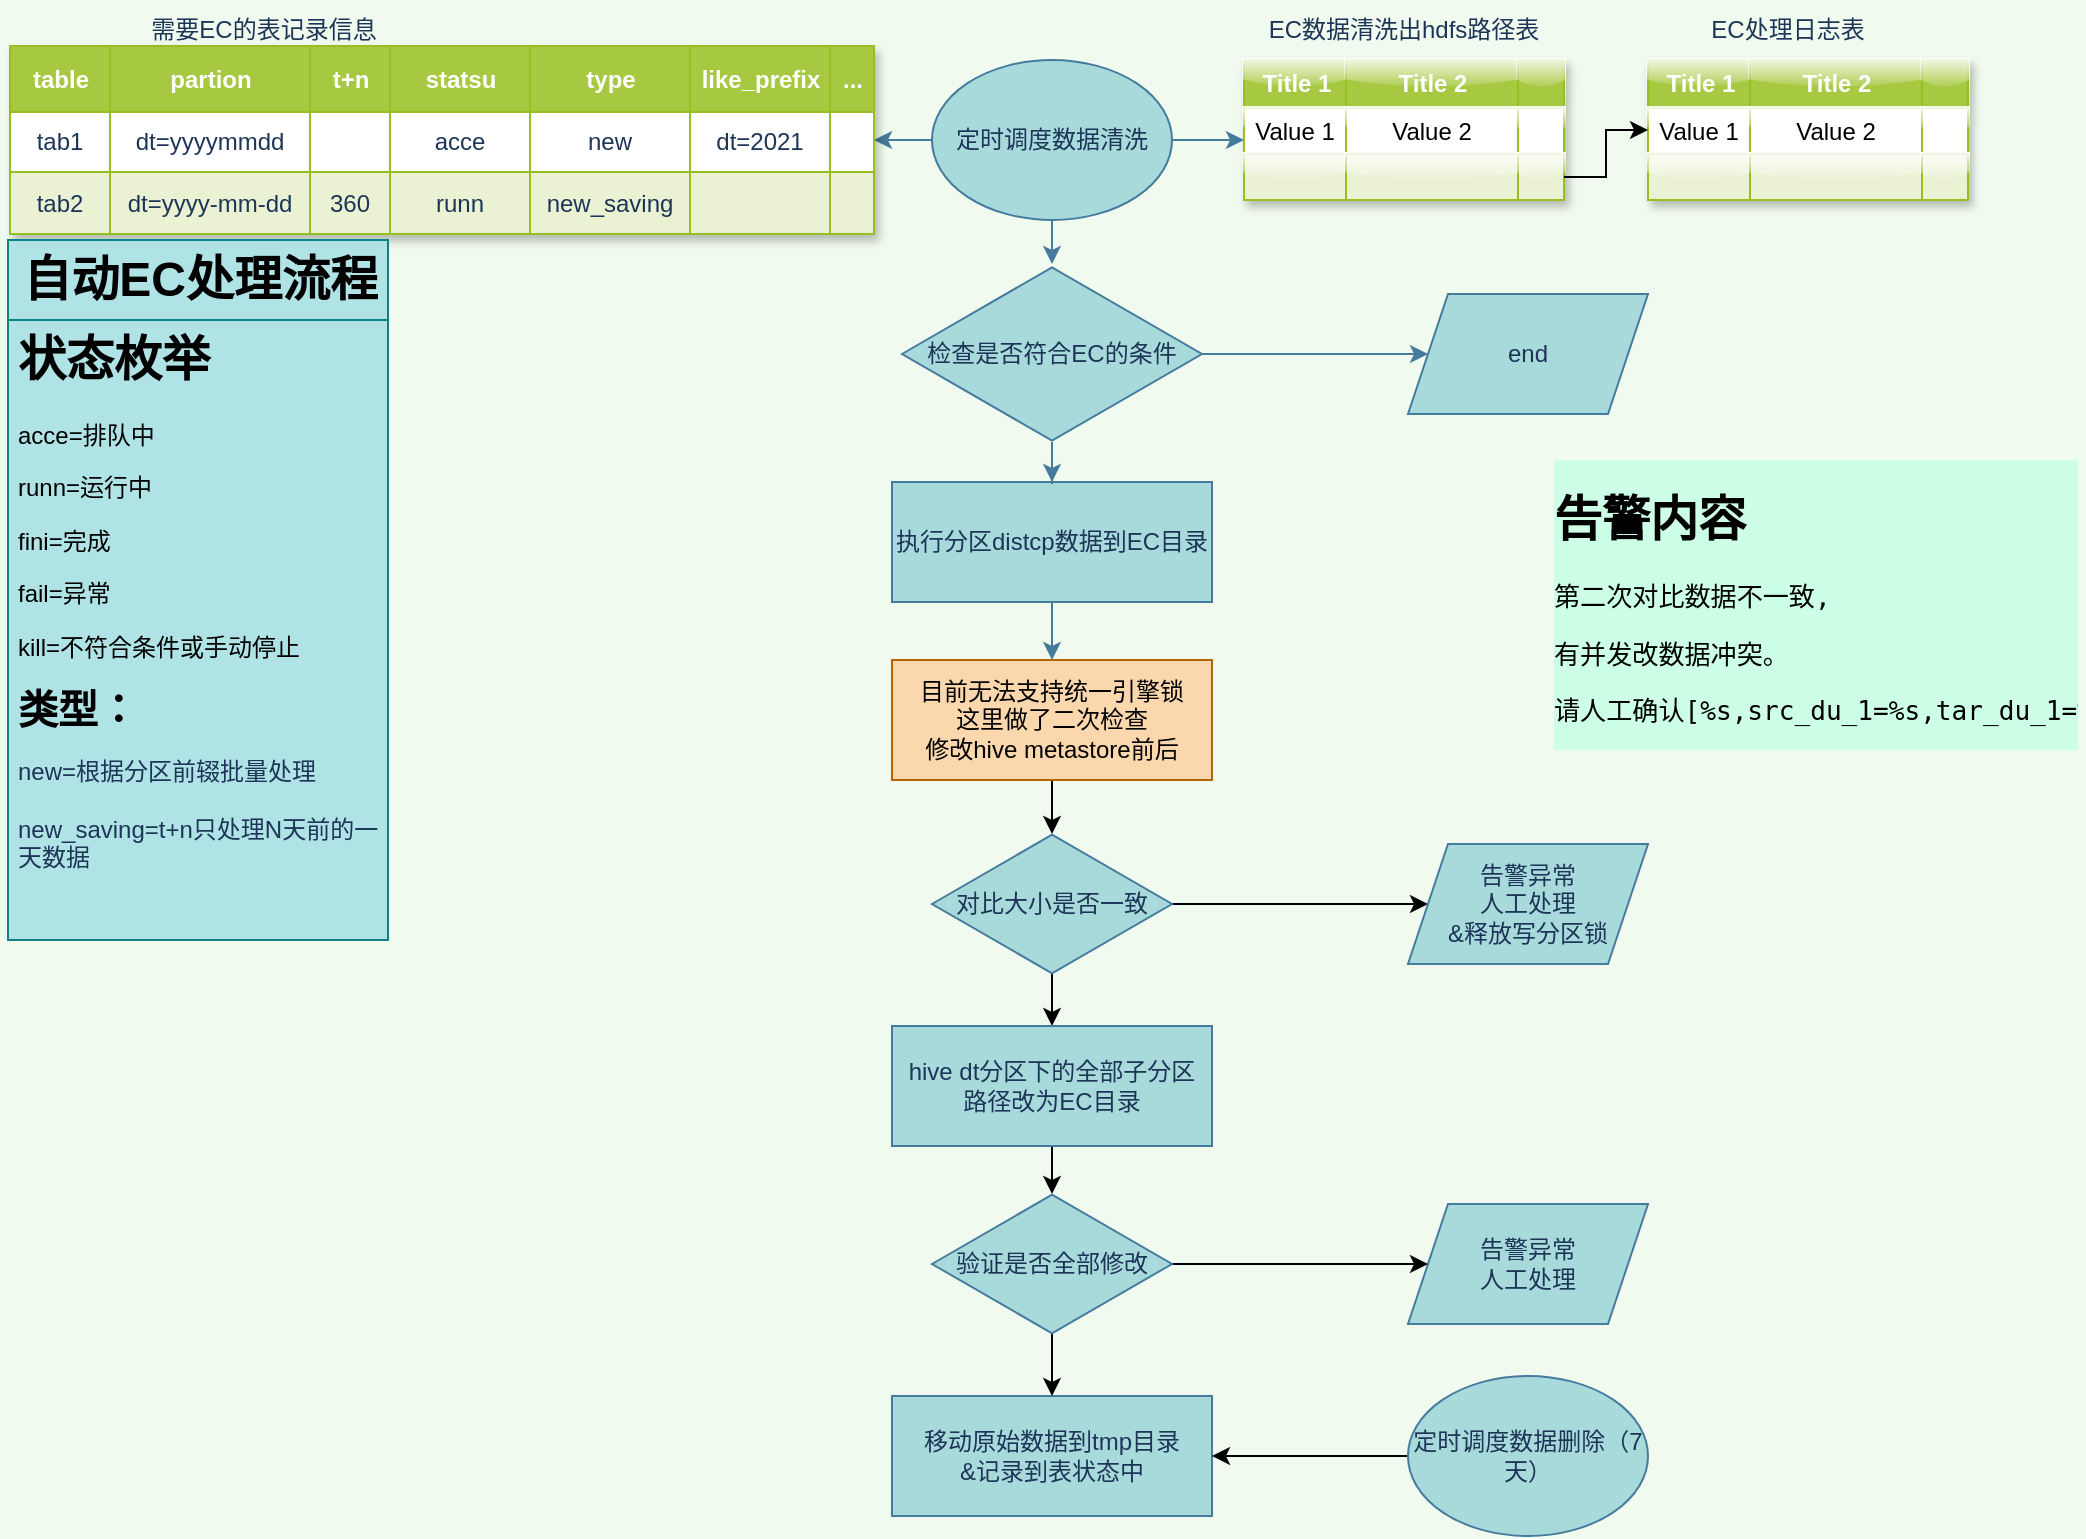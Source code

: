 <mxfile version="21.2.9" type="github">
  <diagram id="D24IE1dByPuJugEgtjd4" name="第 1 页">
    <mxGraphModel dx="2713" dy="798" grid="1" gridSize="10" guides="1" tooltips="1" connect="1" arrows="1" fold="1" page="1" pageScale="1" pageWidth="827" pageHeight="1169" background="#F1FAEE" math="0" shadow="0">
      <root>
        <mxCell id="0" />
        <mxCell id="1" parent="0" />
        <mxCell id="zYSROLiiu2QMpu62QoC--96" value="" style="edgeStyle=orthogonalEdgeStyle;rounded=0;orthogonalLoop=1;jettySize=auto;html=1;strokeColor=#457B9D;fontFamily=Helvetica;fontSize=20;fontColor=#1D3557;fillColor=#A8DADC;" parent="1" source="zYSROLiiu2QMpu62QoC--2" target="zYSROLiiu2QMpu62QoC--17" edge="1">
          <mxGeometry relative="1" as="geometry" />
        </mxCell>
        <mxCell id="zYSROLiiu2QMpu62QoC--100" value="" style="edgeStyle=orthogonalEdgeStyle;rounded=0;orthogonalLoop=1;jettySize=auto;html=1;strokeColor=#457B9D;fontFamily=Helvetica;fontSize=20;fontColor=#1D3557;fillColor=#A8DADC;" parent="1" source="zYSROLiiu2QMpu62QoC--2" target="zYSROLiiu2QMpu62QoC--30" edge="1">
          <mxGeometry relative="1" as="geometry" />
        </mxCell>
        <mxCell id="zYSROLiiu2QMpu62QoC--101" value="" style="edgeStyle=orthogonalEdgeStyle;rounded=0;orthogonalLoop=1;jettySize=auto;html=1;strokeColor=#457B9D;fontFamily=Helvetica;fontSize=20;fontColor=#1D3557;fillColor=#A8DADC;" parent="1" source="zYSROLiiu2QMpu62QoC--2" edge="1">
          <mxGeometry relative="1" as="geometry">
            <mxPoint x="400" y="120" as="targetPoint" />
          </mxGeometry>
        </mxCell>
        <mxCell id="zYSROLiiu2QMpu62QoC--2" value="定时调度数据清洗" style="ellipse;whiteSpace=wrap;html=1;fillColor=#A8DADC;strokeColor=#457B9D;fontColor=#1D3557;align=center;" parent="1" vertex="1">
          <mxGeometry x="244" y="80" width="120" height="80" as="geometry" />
        </mxCell>
        <mxCell id="zYSROLiiu2QMpu62QoC--98" value="" style="edgeStyle=orthogonalEdgeStyle;rounded=0;orthogonalLoop=1;jettySize=auto;html=1;strokeColor=#457B9D;fontFamily=Helvetica;fontSize=20;fontColor=#1D3557;fillColor=#A8DADC;" parent="1" source="zYSROLiiu2QMpu62QoC--3" target="zYSROLiiu2QMpu62QoC--77" edge="1">
          <mxGeometry relative="1" as="geometry" />
        </mxCell>
        <mxCell id="zYSROLiiu2QMpu62QoC--3" value="执行分区distcp数据到EC目录" style="rounded=0;whiteSpace=wrap;html=1;fillColor=#A8DADC;strokeColor=#457B9D;fontColor=#1D3557;align=center;" parent="1" vertex="1">
          <mxGeometry x="224" y="291" width="160" height="60" as="geometry" />
        </mxCell>
        <mxCell id="zYSROLiiu2QMpu62QoC--97" value="" style="edgeStyle=orthogonalEdgeStyle;rounded=0;orthogonalLoop=1;jettySize=auto;html=1;strokeColor=#457B9D;fontFamily=Helvetica;fontSize=20;fontColor=#1D3557;fillColor=#A8DADC;" parent="1" source="zYSROLiiu2QMpu62QoC--17" target="zYSROLiiu2QMpu62QoC--3" edge="1">
          <mxGeometry relative="1" as="geometry" />
        </mxCell>
        <mxCell id="zYSROLiiu2QMpu62QoC--102" value="" style="edgeStyle=orthogonalEdgeStyle;rounded=0;orthogonalLoop=1;jettySize=auto;html=1;strokeColor=#457B9D;fontFamily=Helvetica;fontSize=20;fontColor=#1D3557;fillColor=#A8DADC;" parent="1" source="zYSROLiiu2QMpu62QoC--17" target="zYSROLiiu2QMpu62QoC--18" edge="1">
          <mxGeometry relative="1" as="geometry" />
        </mxCell>
        <mxCell id="zYSROLiiu2QMpu62QoC--17" value="检查是否符合EC的条件" style="html=1;whiteSpace=wrap;aspect=fixed;shape=isoRectangle;fillColor=#A8DADC;strokeColor=#457B9D;fontColor=#1D3557;align=center;" parent="1" vertex="1">
          <mxGeometry x="229" y="182" width="150" height="90" as="geometry" />
        </mxCell>
        <mxCell id="zYSROLiiu2QMpu62QoC--18" value="end" style="shape=parallelogram;perimeter=parallelogramPerimeter;whiteSpace=wrap;html=1;fixedSize=1;fillColor=#A8DADC;strokeColor=#457B9D;fontColor=#1D3557;" parent="1" vertex="1">
          <mxGeometry x="482" y="197" width="120" height="60" as="geometry" />
        </mxCell>
        <mxCell id="z9wKqDXIvhPrylj7K6A5-2" value="" style="edgeStyle=orthogonalEdgeStyle;rounded=0;orthogonalLoop=1;jettySize=auto;html=1;" parent="1" source="zYSROLiiu2QMpu62QoC--19" target="zYSROLiiu2QMpu62QoC--20" edge="1">
          <mxGeometry relative="1" as="geometry" />
        </mxCell>
        <mxCell id="z9wKqDXIvhPrylj7K6A5-5" value="" style="edgeStyle=orthogonalEdgeStyle;rounded=0;orthogonalLoop=1;jettySize=auto;html=1;" parent="1" source="zYSROLiiu2QMpu62QoC--19" target="zYSROLiiu2QMpu62QoC--21" edge="1">
          <mxGeometry relative="1" as="geometry" />
        </mxCell>
        <mxCell id="zYSROLiiu2QMpu62QoC--19" value="对比大小是否一致" style="html=1;whiteSpace=wrap;aspect=fixed;shape=isoRectangle;fillColor=#A8DADC;strokeColor=#457B9D;fontColor=#1D3557;align=center;" parent="1" vertex="1">
          <mxGeometry x="244" y="467" width="120" height="70" as="geometry" />
        </mxCell>
        <mxCell id="z9wKqDXIvhPrylj7K6A5-3" value="" style="edgeStyle=orthogonalEdgeStyle;rounded=0;orthogonalLoop=1;jettySize=auto;html=1;" parent="1" source="zYSROLiiu2QMpu62QoC--20" target="zYSROLiiu2QMpu62QoC--105" edge="1">
          <mxGeometry relative="1" as="geometry" />
        </mxCell>
        <mxCell id="zYSROLiiu2QMpu62QoC--20" value="hive dt分区下的全部子分区&lt;br&gt;路径改为EC目录" style="rounded=0;whiteSpace=wrap;html=1;fillColor=#A8DADC;strokeColor=#457B9D;fontColor=#1D3557;align=center;" parent="1" vertex="1">
          <mxGeometry x="224" y="563" width="160" height="60" as="geometry" />
        </mxCell>
        <mxCell id="zYSROLiiu2QMpu62QoC--21" value="告警异常&lt;br&gt;人工处理&lt;br&gt;&amp;amp;释放写分区锁" style="shape=parallelogram;perimeter=parallelogramPerimeter;whiteSpace=wrap;html=1;fixedSize=1;fillColor=#A8DADC;strokeColor=#457B9D;fontColor=#1D3557;" parent="1" vertex="1">
          <mxGeometry x="482" y="472" width="120" height="60" as="geometry" />
        </mxCell>
        <mxCell id="zYSROLiiu2QMpu62QoC--23" value="告警异常&lt;br&gt;人工处理&lt;br&gt;" style="shape=parallelogram;perimeter=parallelogramPerimeter;whiteSpace=wrap;html=1;fixedSize=1;fillColor=#A8DADC;strokeColor=#457B9D;fontColor=#1D3557;" parent="1" vertex="1">
          <mxGeometry x="482" y="652" width="120" height="60" as="geometry" />
        </mxCell>
        <mxCell id="zYSROLiiu2QMpu62QoC--25" value="移动原始数据到tmp目录&lt;br&gt;&amp;amp;记录到表状态中&lt;br&gt;" style="rounded=0;whiteSpace=wrap;html=1;fillColor=#A8DADC;strokeColor=#457B9D;fontColor=#1D3557;align=center;" parent="1" vertex="1">
          <mxGeometry x="224" y="748" width="160" height="60" as="geometry" />
        </mxCell>
        <mxCell id="eP9flglUvXRHRkaig12q-4" value="" style="edgeStyle=orthogonalEdgeStyle;rounded=0;orthogonalLoop=1;jettySize=auto;html=1;fontFamily=Helvetica;fontSize=12;fontColor=default;" edge="1" parent="1" source="zYSROLiiu2QMpu62QoC--26" target="zYSROLiiu2QMpu62QoC--25">
          <mxGeometry relative="1" as="geometry" />
        </mxCell>
        <mxCell id="zYSROLiiu2QMpu62QoC--26" value="定时调度数据删除（7天）" style="ellipse;whiteSpace=wrap;html=1;fillColor=#A8DADC;strokeColor=#457B9D;fontColor=#1D3557;" parent="1" vertex="1">
          <mxGeometry x="482" y="738" width="120" height="80" as="geometry" />
        </mxCell>
        <mxCell id="zYSROLiiu2QMpu62QoC--30" value="Assets" style="childLayout=tableLayout;recursiveResize=0;strokeColor=#98bf21;fillColor=#A7C942;shadow=1;fontColor=#1D3557;" parent="1" vertex="1">
          <mxGeometry x="-217" y="73" width="432" height="94" as="geometry" />
        </mxCell>
        <mxCell id="zYSROLiiu2QMpu62QoC--31" style="shape=tableRow;horizontal=0;startSize=0;swimlaneHead=0;swimlaneBody=0;top=0;left=0;bottom=0;right=0;dropTarget=0;collapsible=0;recursiveResize=0;expand=0;fontStyle=0;strokeColor=inherit;fillColor=#ffffff;fontColor=#1D3557;" parent="zYSROLiiu2QMpu62QoC--30" vertex="1">
          <mxGeometry width="432" height="33" as="geometry" />
        </mxCell>
        <mxCell id="zYSROLiiu2QMpu62QoC--32" value="table" style="connectable=0;recursiveResize=0;strokeColor=inherit;fillColor=#A7C942;align=center;fontStyle=1;fontColor=#FFFFFF;html=1;" parent="zYSROLiiu2QMpu62QoC--31" vertex="1">
          <mxGeometry width="50" height="33" as="geometry">
            <mxRectangle width="50" height="33" as="alternateBounds" />
          </mxGeometry>
        </mxCell>
        <mxCell id="zYSROLiiu2QMpu62QoC--33" value="partion" style="connectable=0;recursiveResize=0;strokeColor=inherit;fillColor=#A7C942;align=center;fontStyle=1;fontColor=#FFFFFF;html=1;" parent="zYSROLiiu2QMpu62QoC--31" vertex="1">
          <mxGeometry x="50" width="100" height="33" as="geometry">
            <mxRectangle width="100" height="33" as="alternateBounds" />
          </mxGeometry>
        </mxCell>
        <mxCell id="zYSROLiiu2QMpu62QoC--34" value="t+n" style="connectable=0;recursiveResize=0;strokeColor=inherit;fillColor=#A7C942;align=center;fontStyle=1;fontColor=#FFFFFF;html=1;" parent="zYSROLiiu2QMpu62QoC--31" vertex="1">
          <mxGeometry x="150" width="40" height="33" as="geometry">
            <mxRectangle width="40" height="33" as="alternateBounds" />
          </mxGeometry>
        </mxCell>
        <mxCell id="zYSROLiiu2QMpu62QoC--52" value="statsu" style="connectable=0;recursiveResize=0;strokeColor=inherit;fillColor=#A7C942;align=center;fontStyle=1;fontColor=#FFFFFF;html=1;" parent="zYSROLiiu2QMpu62QoC--31" vertex="1">
          <mxGeometry x="190" width="70" height="33" as="geometry">
            <mxRectangle width="70" height="33" as="alternateBounds" />
          </mxGeometry>
        </mxCell>
        <mxCell id="zYSROLiiu2QMpu62QoC--84" value="type" style="connectable=0;recursiveResize=0;strokeColor=inherit;fillColor=#A7C942;align=center;fontStyle=1;fontColor=#FFFFFF;html=1;" parent="zYSROLiiu2QMpu62QoC--31" vertex="1">
          <mxGeometry x="260" width="80" height="33" as="geometry">
            <mxRectangle width="80" height="33" as="alternateBounds" />
          </mxGeometry>
        </mxCell>
        <mxCell id="zYSROLiiu2QMpu62QoC--87" value="like_prefix" style="connectable=0;recursiveResize=0;strokeColor=inherit;fillColor=#A7C942;align=center;fontStyle=1;fontColor=#FFFFFF;html=1;" parent="zYSROLiiu2QMpu62QoC--31" vertex="1">
          <mxGeometry x="340" width="70" height="33" as="geometry">
            <mxRectangle width="70" height="33" as="alternateBounds" />
          </mxGeometry>
        </mxCell>
        <mxCell id="zYSROLiiu2QMpu62QoC--90" value="..." style="connectable=0;recursiveResize=0;strokeColor=inherit;fillColor=#A7C942;align=center;fontStyle=1;fontColor=#FFFFFF;html=1;" parent="zYSROLiiu2QMpu62QoC--31" vertex="1">
          <mxGeometry x="410" width="22" height="33" as="geometry">
            <mxRectangle width="22" height="33" as="alternateBounds" />
          </mxGeometry>
        </mxCell>
        <mxCell id="zYSROLiiu2QMpu62QoC--35" value="" style="shape=tableRow;horizontal=0;startSize=0;swimlaneHead=0;swimlaneBody=0;top=0;left=0;bottom=0;right=0;dropTarget=0;collapsible=0;recursiveResize=0;expand=0;fontStyle=0;strokeColor=inherit;fillColor=#ffffff;fontColor=#1D3557;" parent="zYSROLiiu2QMpu62QoC--30" vertex="1">
          <mxGeometry y="33" width="432" height="30" as="geometry" />
        </mxCell>
        <mxCell id="zYSROLiiu2QMpu62QoC--36" value="tab1" style="connectable=0;recursiveResize=0;strokeColor=inherit;fillColor=inherit;align=center;whiteSpace=wrap;html=1;fontColor=#1D3557;" parent="zYSROLiiu2QMpu62QoC--35" vertex="1">
          <mxGeometry width="50" height="30" as="geometry">
            <mxRectangle width="50" height="30" as="alternateBounds" />
          </mxGeometry>
        </mxCell>
        <mxCell id="zYSROLiiu2QMpu62QoC--37" value="dt=yyyymmdd" style="connectable=0;recursiveResize=0;strokeColor=inherit;fillColor=inherit;align=center;whiteSpace=wrap;html=1;fontColor=#1D3557;" parent="zYSROLiiu2QMpu62QoC--35" vertex="1">
          <mxGeometry x="50" width="100" height="30" as="geometry">
            <mxRectangle width="100" height="30" as="alternateBounds" />
          </mxGeometry>
        </mxCell>
        <mxCell id="zYSROLiiu2QMpu62QoC--38" value="" style="connectable=0;recursiveResize=0;strokeColor=inherit;fillColor=inherit;align=center;whiteSpace=wrap;html=1;fontColor=#1D3557;" parent="zYSROLiiu2QMpu62QoC--35" vertex="1">
          <mxGeometry x="150" width="40" height="30" as="geometry">
            <mxRectangle width="40" height="30" as="alternateBounds" />
          </mxGeometry>
        </mxCell>
        <mxCell id="zYSROLiiu2QMpu62QoC--53" value="acce" style="connectable=0;recursiveResize=0;strokeColor=inherit;fillColor=inherit;align=center;whiteSpace=wrap;html=1;fontColor=#1D3557;" parent="zYSROLiiu2QMpu62QoC--35" vertex="1">
          <mxGeometry x="190" width="70" height="30" as="geometry">
            <mxRectangle width="70" height="30" as="alternateBounds" />
          </mxGeometry>
        </mxCell>
        <mxCell id="zYSROLiiu2QMpu62QoC--85" value="new" style="connectable=0;recursiveResize=0;strokeColor=inherit;fillColor=inherit;align=center;whiteSpace=wrap;html=1;fontColor=#1D3557;" parent="zYSROLiiu2QMpu62QoC--35" vertex="1">
          <mxGeometry x="260" width="80" height="30" as="geometry">
            <mxRectangle width="80" height="30" as="alternateBounds" />
          </mxGeometry>
        </mxCell>
        <mxCell id="zYSROLiiu2QMpu62QoC--88" value="dt=2021" style="connectable=0;recursiveResize=0;strokeColor=inherit;fillColor=inherit;align=center;whiteSpace=wrap;html=1;fontColor=#1D3557;" parent="zYSROLiiu2QMpu62QoC--35" vertex="1">
          <mxGeometry x="340" width="70" height="30" as="geometry">
            <mxRectangle width="70" height="30" as="alternateBounds" />
          </mxGeometry>
        </mxCell>
        <mxCell id="zYSROLiiu2QMpu62QoC--91" style="connectable=0;recursiveResize=0;strokeColor=inherit;fillColor=inherit;align=center;whiteSpace=wrap;html=1;fontColor=#1D3557;" parent="zYSROLiiu2QMpu62QoC--35" vertex="1">
          <mxGeometry x="410" width="22" height="30" as="geometry">
            <mxRectangle width="22" height="30" as="alternateBounds" />
          </mxGeometry>
        </mxCell>
        <mxCell id="zYSROLiiu2QMpu62QoC--39" value="" style="shape=tableRow;horizontal=0;startSize=0;swimlaneHead=0;swimlaneBody=0;top=0;left=0;bottom=0;right=0;dropTarget=0;collapsible=0;recursiveResize=0;expand=0;fontStyle=1;strokeColor=inherit;fillColor=#EAF2D3;fontColor=#1D3557;" parent="zYSROLiiu2QMpu62QoC--30" vertex="1">
          <mxGeometry y="63" width="432" height="31" as="geometry" />
        </mxCell>
        <mxCell id="zYSROLiiu2QMpu62QoC--40" value="tab2" style="connectable=0;recursiveResize=0;strokeColor=inherit;fillColor=inherit;whiteSpace=wrap;html=1;fontColor=#1D3557;" parent="zYSROLiiu2QMpu62QoC--39" vertex="1">
          <mxGeometry width="50" height="31" as="geometry">
            <mxRectangle width="50" height="31" as="alternateBounds" />
          </mxGeometry>
        </mxCell>
        <mxCell id="zYSROLiiu2QMpu62QoC--41" value="dt=yyyy-mm-dd" style="connectable=0;recursiveResize=0;strokeColor=inherit;fillColor=inherit;whiteSpace=wrap;html=1;fontColor=#1D3557;" parent="zYSROLiiu2QMpu62QoC--39" vertex="1">
          <mxGeometry x="50" width="100" height="31" as="geometry">
            <mxRectangle width="100" height="31" as="alternateBounds" />
          </mxGeometry>
        </mxCell>
        <mxCell id="zYSROLiiu2QMpu62QoC--42" value="360" style="connectable=0;recursiveResize=0;strokeColor=inherit;fillColor=inherit;whiteSpace=wrap;html=1;fontColor=#1D3557;" parent="zYSROLiiu2QMpu62QoC--39" vertex="1">
          <mxGeometry x="150" width="40" height="31" as="geometry">
            <mxRectangle width="40" height="31" as="alternateBounds" />
          </mxGeometry>
        </mxCell>
        <mxCell id="zYSROLiiu2QMpu62QoC--54" value="runn" style="connectable=0;recursiveResize=0;strokeColor=inherit;fillColor=inherit;whiteSpace=wrap;html=1;fontColor=#1D3557;" parent="zYSROLiiu2QMpu62QoC--39" vertex="1">
          <mxGeometry x="190" width="70" height="31" as="geometry">
            <mxRectangle width="70" height="31" as="alternateBounds" />
          </mxGeometry>
        </mxCell>
        <mxCell id="zYSROLiiu2QMpu62QoC--86" value="new_saving" style="connectable=0;recursiveResize=0;strokeColor=inherit;fillColor=inherit;whiteSpace=wrap;html=1;fontColor=#1D3557;" parent="zYSROLiiu2QMpu62QoC--39" vertex="1">
          <mxGeometry x="260" width="80" height="31" as="geometry">
            <mxRectangle width="80" height="31" as="alternateBounds" />
          </mxGeometry>
        </mxCell>
        <mxCell id="zYSROLiiu2QMpu62QoC--89" style="connectable=0;recursiveResize=0;strokeColor=inherit;fillColor=inherit;whiteSpace=wrap;html=1;fontColor=#1D3557;" parent="zYSROLiiu2QMpu62QoC--39" vertex="1">
          <mxGeometry x="340" width="70" height="31" as="geometry">
            <mxRectangle width="70" height="31" as="alternateBounds" />
          </mxGeometry>
        </mxCell>
        <mxCell id="zYSROLiiu2QMpu62QoC--92" style="connectable=0;recursiveResize=0;strokeColor=inherit;fillColor=inherit;whiteSpace=wrap;html=1;fontColor=#1D3557;" parent="zYSROLiiu2QMpu62QoC--39" vertex="1">
          <mxGeometry x="410" width="22" height="31" as="geometry">
            <mxRectangle width="22" height="31" as="alternateBounds" />
          </mxGeometry>
        </mxCell>
        <mxCell id="zYSROLiiu2QMpu62QoC--72" value="需要EC的表记录信息" style="text;html=1;strokeColor=none;fillColor=none;align=center;verticalAlign=middle;whiteSpace=wrap;rounded=0;fontColor=#1D3557;" parent="1" vertex="1">
          <mxGeometry x="-160" y="50" width="140" height="30" as="geometry" />
        </mxCell>
        <mxCell id="zYSROLiiu2QMpu62QoC--73" value="EC数据清洗出hdfs路径表" style="text;html=1;strokeColor=none;fillColor=none;align=center;verticalAlign=middle;whiteSpace=wrap;rounded=0;fontColor=#1D3557;" parent="1" vertex="1">
          <mxGeometry x="410" y="50" width="140" height="30" as="geometry" />
        </mxCell>
        <mxCell id="z9wKqDXIvhPrylj7K6A5-1" value="" style="edgeStyle=orthogonalEdgeStyle;rounded=0;orthogonalLoop=1;jettySize=auto;html=1;" parent="1" source="zYSROLiiu2QMpu62QoC--77" target="zYSROLiiu2QMpu62QoC--19" edge="1">
          <mxGeometry relative="1" as="geometry" />
        </mxCell>
        <mxCell id="zYSROLiiu2QMpu62QoC--77" value="目前无法支持统一引擎锁&lt;br&gt;这里做了二次检查&lt;br&gt;修改hive metastore前后" style="rounded=0;whiteSpace=wrap;html=1;fillColor=#fad7ac;strokeColor=#b46504;align=center;" parent="1" vertex="1">
          <mxGeometry x="224" y="380" width="160" height="60" as="geometry" />
        </mxCell>
        <mxCell id="z9wKqDXIvhPrylj7K6A5-4" value="" style="edgeStyle=orthogonalEdgeStyle;rounded=0;orthogonalLoop=1;jettySize=auto;html=1;" parent="1" source="zYSROLiiu2QMpu62QoC--105" target="zYSROLiiu2QMpu62QoC--25" edge="1">
          <mxGeometry relative="1" as="geometry" />
        </mxCell>
        <mxCell id="z9wKqDXIvhPrylj7K6A5-6" value="" style="edgeStyle=orthogonalEdgeStyle;rounded=0;orthogonalLoop=1;jettySize=auto;html=1;" parent="1" source="zYSROLiiu2QMpu62QoC--105" target="zYSROLiiu2QMpu62QoC--23" edge="1">
          <mxGeometry relative="1" as="geometry" />
        </mxCell>
        <mxCell id="zYSROLiiu2QMpu62QoC--105" value="验证是否全部修改" style="html=1;whiteSpace=wrap;aspect=fixed;shape=isoRectangle;fillColor=#A8DADC;strokeColor=#457B9D;fontColor=#1D3557;align=center;" parent="1" vertex="1">
          <mxGeometry x="244" y="647" width="120" height="70" as="geometry" />
        </mxCell>
        <mxCell id="z9wKqDXIvhPrylj7K6A5-11" value="" style="group" parent="1" vertex="1" connectable="0">
          <mxGeometry x="-218" y="170" width="190" height="350" as="geometry" />
        </mxCell>
        <mxCell id="zYSROLiiu2QMpu62QoC--55" value="&lt;h1&gt;状态枚举&lt;/h1&gt;&lt;p&gt;acce=排队中&lt;/p&gt;&lt;p&gt;runn=运行中&lt;/p&gt;&lt;p&gt;fini=完成&lt;/p&gt;&lt;p&gt;fail=异常&lt;/p&gt;&lt;p&gt;kill=不符合条件或手动停止&lt;/p&gt;&lt;p&gt;&lt;b&gt;&lt;font style=&quot;font-size: 20px;&quot;&gt;类型：&lt;/font&gt;&lt;/b&gt;&lt;/p&gt;&lt;span style=&quot;color: rgb(29, 53, 87); text-align: center;&quot;&gt;new=根据分区前辍批量处理&lt;br&gt;&lt;br&gt;new_saving=t+n只处理N天前的一天数据&lt;br&gt;&lt;/span&gt;" style="text;html=1;strokeColor=#0e8088;fillColor=#b0e3e6;spacing=5;spacingTop=-20;whiteSpace=wrap;overflow=hidden;rounded=0;verticalAlign=top;horizontal=1;" parent="z9wKqDXIvhPrylj7K6A5-11" vertex="1">
          <mxGeometry y="40" width="190" height="310" as="geometry" />
        </mxCell>
        <mxCell id="z9wKqDXIvhPrylj7K6A5-10" value="&lt;h1&gt;自动EC处理流程&lt;/h1&gt;&lt;p&gt;&lt;br&gt;&lt;/p&gt;" style="text;html=1;strokeColor=#0e8088;fillColor=#b0e3e6;spacing=5;spacingTop=-20;whiteSpace=wrap;overflow=hidden;rounded=0;direction=north;verticalAlign=top;horizontal=1;align=right;fontStyle=1;flipV=1;flipH=1;" parent="z9wKqDXIvhPrylj7K6A5-11" vertex="1">
          <mxGeometry width="190" height="40" as="geometry" />
        </mxCell>
        <mxCell id="eP9flglUvXRHRkaig12q-1" value="&lt;h1&gt;告警内容&lt;/h1&gt;&lt;pre style=&quot;font-family: 宋体, monospace; font-size: 9.8pt;&quot;&gt;第二次对比数据不一致&lt;span style=&quot;font-family: &amp;quot;JetBrains Mono&amp;quot;, monospace;&quot;&gt;,&lt;/span&gt;&lt;/pre&gt;&lt;pre style=&quot;font-family: 宋体, monospace; font-size: 9.8pt;&quot;&gt;&lt;span style=&quot;&quot;&gt;有并发改数据冲突。&lt;/span&gt;&lt;/pre&gt;&lt;pre style=&quot;font-family: 宋体, monospace; font-size: 9.8pt;&quot;&gt;&lt;span style=&quot;&quot;&gt;请人工确认&lt;/span&gt;&lt;span style=&quot;font-family: &amp;quot;JetBrains Mono&amp;quot;, monospace;&quot;&gt;[%s,src_du_1=%s,tar_du_1=%s]&lt;/span&gt;&lt;/pre&gt;" style="text;html=1;strokeColor=none;fillColor=none;spacing=5;spacingTop=-20;whiteSpace=wrap;overflow=hidden;rounded=0;glass=1;fontColor=#000000;labelBackgroundColor=#CCFFE6;" vertex="1" parent="1">
          <mxGeometry x="550" y="290" width="270" height="135" as="geometry" />
        </mxCell>
        <mxCell id="eP9flglUvXRHRkaig12q-123" value="Assets" style="childLayout=tableLayout;recursiveResize=0;strokeColor=#98bf21;fillColor=#A7C942;shadow=1;rounded=0;glass=1;fontFamily=Helvetica;fontSize=12;fontColor=default;html=1;" vertex="1" parent="1">
          <mxGeometry x="400" y="80" width="160" height="70" as="geometry" />
        </mxCell>
        <mxCell id="eP9flglUvXRHRkaig12q-124" style="shape=tableRow;horizontal=0;startSize=0;swimlaneHead=0;swimlaneBody=0;top=0;left=0;bottom=0;right=0;dropTarget=0;collapsible=0;recursiveResize=0;expand=0;fontStyle=0;strokeColor=inherit;fillColor=#ffffff;rounded=0;glass=1;fontFamily=Helvetica;fontSize=12;fontColor=default;html=1;" vertex="1" parent="eP9flglUvXRHRkaig12q-123">
          <mxGeometry width="160" height="24" as="geometry" />
        </mxCell>
        <mxCell id="eP9flglUvXRHRkaig12q-125" value="Title 1" style="connectable=0;recursiveResize=0;strokeColor=inherit;fillColor=#A7C942;align=center;fontStyle=1;fontColor=#FFFFFF;html=1;rounded=0;glass=1;fontFamily=Helvetica;fontSize=12;" vertex="1" parent="eP9flglUvXRHRkaig12q-124">
          <mxGeometry width="51" height="24" as="geometry">
            <mxRectangle width="51" height="24" as="alternateBounds" />
          </mxGeometry>
        </mxCell>
        <mxCell id="eP9flglUvXRHRkaig12q-126" value="Title 2" style="connectable=0;recursiveResize=0;strokeColor=inherit;fillColor=#A7C942;align=center;fontStyle=1;fontColor=#FFFFFF;html=1;rounded=0;glass=1;fontFamily=Helvetica;fontSize=12;" vertex="1" parent="eP9flglUvXRHRkaig12q-124">
          <mxGeometry x="51" width="86" height="24" as="geometry">
            <mxRectangle width="86" height="24" as="alternateBounds" />
          </mxGeometry>
        </mxCell>
        <mxCell id="eP9flglUvXRHRkaig12q-127" value="" style="connectable=0;recursiveResize=0;strokeColor=inherit;fillColor=#A7C942;align=center;fontStyle=1;fontColor=#FFFFFF;html=1;rounded=0;glass=1;fontFamily=Helvetica;fontSize=12;" vertex="1" parent="eP9flglUvXRHRkaig12q-124">
          <mxGeometry x="137" width="23" height="24" as="geometry">
            <mxRectangle width="23" height="24" as="alternateBounds" />
          </mxGeometry>
        </mxCell>
        <mxCell id="eP9flglUvXRHRkaig12q-128" value="" style="shape=tableRow;horizontal=0;startSize=0;swimlaneHead=0;swimlaneBody=0;top=0;left=0;bottom=0;right=0;dropTarget=0;collapsible=0;recursiveResize=0;expand=0;fontStyle=0;strokeColor=inherit;fillColor=#ffffff;rounded=0;glass=1;fontFamily=Helvetica;fontSize=12;fontColor=default;html=1;" vertex="1" parent="eP9flglUvXRHRkaig12q-123">
          <mxGeometry y="24" width="160" height="23" as="geometry" />
        </mxCell>
        <mxCell id="eP9flglUvXRHRkaig12q-129" value="Value 1" style="connectable=0;recursiveResize=0;strokeColor=inherit;fillColor=inherit;align=center;whiteSpace=wrap;html=1;rounded=0;glass=1;fontFamily=Helvetica;fontSize=12;fontColor=default;" vertex="1" parent="eP9flglUvXRHRkaig12q-128">
          <mxGeometry width="51" height="23" as="geometry">
            <mxRectangle width="51" height="23" as="alternateBounds" />
          </mxGeometry>
        </mxCell>
        <mxCell id="eP9flglUvXRHRkaig12q-130" value="Value 2" style="connectable=0;recursiveResize=0;strokeColor=inherit;fillColor=inherit;align=center;whiteSpace=wrap;html=1;rounded=0;glass=1;fontFamily=Helvetica;fontSize=12;fontColor=default;" vertex="1" parent="eP9flglUvXRHRkaig12q-128">
          <mxGeometry x="51" width="86" height="23" as="geometry">
            <mxRectangle width="86" height="23" as="alternateBounds" />
          </mxGeometry>
        </mxCell>
        <mxCell id="eP9flglUvXRHRkaig12q-131" value="" style="connectable=0;recursiveResize=0;strokeColor=inherit;fillColor=inherit;align=center;whiteSpace=wrap;html=1;rounded=0;glass=1;fontFamily=Helvetica;fontSize=12;fontColor=default;" vertex="1" parent="eP9flglUvXRHRkaig12q-128">
          <mxGeometry x="137" width="23" height="23" as="geometry">
            <mxRectangle width="23" height="23" as="alternateBounds" />
          </mxGeometry>
        </mxCell>
        <mxCell id="eP9flglUvXRHRkaig12q-140" value="" style="shape=tableRow;horizontal=0;startSize=0;swimlaneHead=0;swimlaneBody=0;top=0;left=0;bottom=0;right=0;dropTarget=0;collapsible=0;recursiveResize=0;expand=0;fontStyle=1;strokeColor=inherit;fillColor=#EAF2D3;rounded=0;glass=1;fontFamily=Helvetica;fontSize=12;fontColor=default;html=1;" vertex="1" parent="eP9flglUvXRHRkaig12q-123">
          <mxGeometry y="47" width="160" height="23" as="geometry" />
        </mxCell>
        <mxCell id="eP9flglUvXRHRkaig12q-141" value="" style="connectable=0;recursiveResize=0;strokeColor=inherit;fillColor=inherit;whiteSpace=wrap;html=1;rounded=0;glass=1;fontFamily=Helvetica;fontSize=12;fontColor=default;" vertex="1" parent="eP9flglUvXRHRkaig12q-140">
          <mxGeometry width="51" height="23" as="geometry">
            <mxRectangle width="51" height="23" as="alternateBounds" />
          </mxGeometry>
        </mxCell>
        <mxCell id="eP9flglUvXRHRkaig12q-142" value="" style="connectable=0;recursiveResize=0;strokeColor=inherit;fillColor=inherit;whiteSpace=wrap;html=1;rounded=0;glass=1;fontFamily=Helvetica;fontSize=12;fontColor=default;" vertex="1" parent="eP9flglUvXRHRkaig12q-140">
          <mxGeometry x="51" width="86" height="23" as="geometry">
            <mxRectangle width="86" height="23" as="alternateBounds" />
          </mxGeometry>
        </mxCell>
        <mxCell id="eP9flglUvXRHRkaig12q-143" value="" style="connectable=0;recursiveResize=0;strokeColor=inherit;fillColor=inherit;whiteSpace=wrap;html=1;rounded=0;glass=1;fontFamily=Helvetica;fontSize=12;fontColor=default;" vertex="1" parent="eP9flglUvXRHRkaig12q-140">
          <mxGeometry x="137" width="23" height="23" as="geometry">
            <mxRectangle width="23" height="23" as="alternateBounds" />
          </mxGeometry>
        </mxCell>
        <mxCell id="eP9flglUvXRHRkaig12q-167" value="Assets" style="childLayout=tableLayout;recursiveResize=0;strokeColor=#98bf21;fillColor=#A7C942;shadow=1;rounded=0;glass=1;fontFamily=Helvetica;fontSize=12;fontColor=default;html=1;" vertex="1" parent="1">
          <mxGeometry x="602" y="80" width="160" height="70" as="geometry" />
        </mxCell>
        <mxCell id="eP9flglUvXRHRkaig12q-168" style="shape=tableRow;horizontal=0;startSize=0;swimlaneHead=0;swimlaneBody=0;top=0;left=0;bottom=0;right=0;dropTarget=0;collapsible=0;recursiveResize=0;expand=0;fontStyle=0;strokeColor=inherit;fillColor=#ffffff;rounded=0;glass=1;fontFamily=Helvetica;fontSize=12;fontColor=default;html=1;" vertex="1" parent="eP9flglUvXRHRkaig12q-167">
          <mxGeometry width="160" height="24" as="geometry" />
        </mxCell>
        <mxCell id="eP9flglUvXRHRkaig12q-169" value="Title 1" style="connectable=0;recursiveResize=0;strokeColor=inherit;fillColor=#A7C942;align=center;fontStyle=1;fontColor=#FFFFFF;html=1;rounded=0;glass=1;fontFamily=Helvetica;fontSize=12;" vertex="1" parent="eP9flglUvXRHRkaig12q-168">
          <mxGeometry width="51" height="24" as="geometry">
            <mxRectangle width="51" height="24" as="alternateBounds" />
          </mxGeometry>
        </mxCell>
        <mxCell id="eP9flglUvXRHRkaig12q-170" value="Title 2" style="connectable=0;recursiveResize=0;strokeColor=inherit;fillColor=#A7C942;align=center;fontStyle=1;fontColor=#FFFFFF;html=1;rounded=0;glass=1;fontFamily=Helvetica;fontSize=12;" vertex="1" parent="eP9flglUvXRHRkaig12q-168">
          <mxGeometry x="51" width="86" height="24" as="geometry">
            <mxRectangle width="86" height="24" as="alternateBounds" />
          </mxGeometry>
        </mxCell>
        <mxCell id="eP9flglUvXRHRkaig12q-171" value="" style="connectable=0;recursiveResize=0;strokeColor=inherit;fillColor=#A7C942;align=center;fontStyle=1;fontColor=#FFFFFF;html=1;rounded=0;glass=1;fontFamily=Helvetica;fontSize=12;" vertex="1" parent="eP9flglUvXRHRkaig12q-168">
          <mxGeometry x="137" width="23" height="24" as="geometry">
            <mxRectangle width="23" height="24" as="alternateBounds" />
          </mxGeometry>
        </mxCell>
        <mxCell id="eP9flglUvXRHRkaig12q-172" value="" style="shape=tableRow;horizontal=0;startSize=0;swimlaneHead=0;swimlaneBody=0;top=0;left=0;bottom=0;right=0;dropTarget=0;collapsible=0;recursiveResize=0;expand=0;fontStyle=0;strokeColor=inherit;fillColor=#ffffff;rounded=0;glass=1;fontFamily=Helvetica;fontSize=12;fontColor=default;html=1;" vertex="1" parent="eP9flglUvXRHRkaig12q-167">
          <mxGeometry y="24" width="160" height="23" as="geometry" />
        </mxCell>
        <mxCell id="eP9flglUvXRHRkaig12q-173" value="Value 1" style="connectable=0;recursiveResize=0;strokeColor=inherit;fillColor=inherit;align=center;whiteSpace=wrap;html=1;rounded=0;glass=1;fontFamily=Helvetica;fontSize=12;fontColor=default;" vertex="1" parent="eP9flglUvXRHRkaig12q-172">
          <mxGeometry width="51" height="23" as="geometry">
            <mxRectangle width="51" height="23" as="alternateBounds" />
          </mxGeometry>
        </mxCell>
        <mxCell id="eP9flglUvXRHRkaig12q-174" value="Value 2" style="connectable=0;recursiveResize=0;strokeColor=inherit;fillColor=inherit;align=center;whiteSpace=wrap;html=1;rounded=0;glass=1;fontFamily=Helvetica;fontSize=12;fontColor=default;" vertex="1" parent="eP9flglUvXRHRkaig12q-172">
          <mxGeometry x="51" width="86" height="23" as="geometry">
            <mxRectangle width="86" height="23" as="alternateBounds" />
          </mxGeometry>
        </mxCell>
        <mxCell id="eP9flglUvXRHRkaig12q-175" value="" style="connectable=0;recursiveResize=0;strokeColor=inherit;fillColor=inherit;align=center;whiteSpace=wrap;html=1;rounded=0;glass=1;fontFamily=Helvetica;fontSize=12;fontColor=default;" vertex="1" parent="eP9flglUvXRHRkaig12q-172">
          <mxGeometry x="137" width="23" height="23" as="geometry">
            <mxRectangle width="23" height="23" as="alternateBounds" />
          </mxGeometry>
        </mxCell>
        <mxCell id="eP9flglUvXRHRkaig12q-176" value="" style="shape=tableRow;horizontal=0;startSize=0;swimlaneHead=0;swimlaneBody=0;top=0;left=0;bottom=0;right=0;dropTarget=0;collapsible=0;recursiveResize=0;expand=0;fontStyle=1;strokeColor=inherit;fillColor=#EAF2D3;rounded=0;glass=1;fontFamily=Helvetica;fontSize=12;fontColor=default;html=1;" vertex="1" parent="eP9flglUvXRHRkaig12q-167">
          <mxGeometry y="47" width="160" height="23" as="geometry" />
        </mxCell>
        <mxCell id="eP9flglUvXRHRkaig12q-177" value="" style="connectable=0;recursiveResize=0;strokeColor=inherit;fillColor=inherit;whiteSpace=wrap;html=1;rounded=0;glass=1;fontFamily=Helvetica;fontSize=12;fontColor=default;" vertex="1" parent="eP9flglUvXRHRkaig12q-176">
          <mxGeometry width="51" height="23" as="geometry">
            <mxRectangle width="51" height="23" as="alternateBounds" />
          </mxGeometry>
        </mxCell>
        <mxCell id="eP9flglUvXRHRkaig12q-178" value="" style="connectable=0;recursiveResize=0;strokeColor=inherit;fillColor=inherit;whiteSpace=wrap;html=1;rounded=0;glass=1;fontFamily=Helvetica;fontSize=12;fontColor=default;" vertex="1" parent="eP9flglUvXRHRkaig12q-176">
          <mxGeometry x="51" width="86" height="23" as="geometry">
            <mxRectangle width="86" height="23" as="alternateBounds" />
          </mxGeometry>
        </mxCell>
        <mxCell id="eP9flglUvXRHRkaig12q-179" value="" style="connectable=0;recursiveResize=0;strokeColor=inherit;fillColor=inherit;whiteSpace=wrap;html=1;rounded=0;glass=1;fontFamily=Helvetica;fontSize=12;fontColor=default;" vertex="1" parent="eP9flglUvXRHRkaig12q-176">
          <mxGeometry x="137" width="23" height="23" as="geometry">
            <mxRectangle width="23" height="23" as="alternateBounds" />
          </mxGeometry>
        </mxCell>
        <mxCell id="eP9flglUvXRHRkaig12q-180" value="EC处理日志表" style="text;html=1;strokeColor=none;fillColor=none;align=center;verticalAlign=middle;whiteSpace=wrap;rounded=0;fontColor=#1D3557;" vertex="1" parent="1">
          <mxGeometry x="602" y="50" width="140" height="30" as="geometry" />
        </mxCell>
        <mxCell id="eP9flglUvXRHRkaig12q-181" value="" style="edgeStyle=orthogonalEdgeStyle;rounded=0;orthogonalLoop=1;jettySize=auto;html=1;fontFamily=Helvetica;fontSize=12;fontColor=default;" edge="1" parent="1" source="eP9flglUvXRHRkaig12q-140" target="eP9flglUvXRHRkaig12q-167">
          <mxGeometry relative="1" as="geometry" />
        </mxCell>
      </root>
    </mxGraphModel>
  </diagram>
</mxfile>
